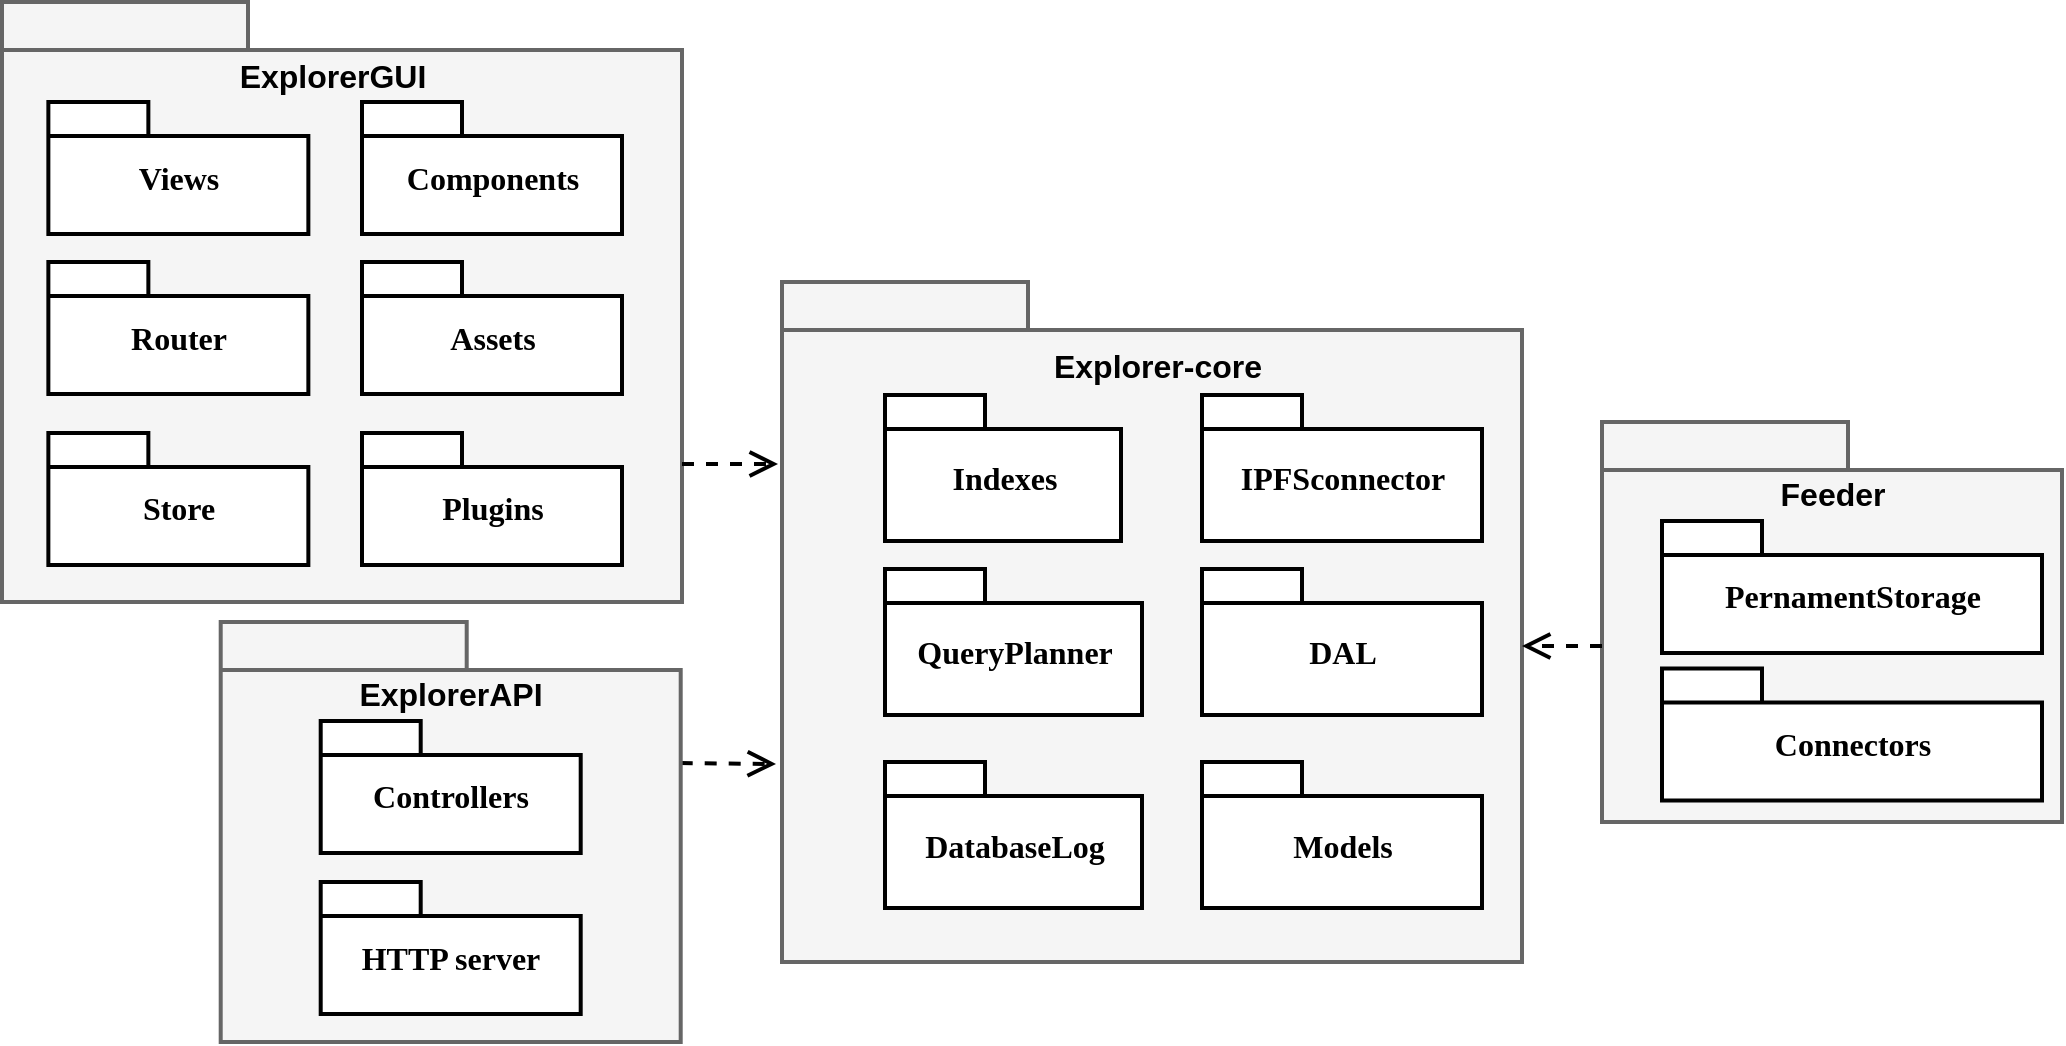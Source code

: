 <mxfile version="13.1.3" pages="2">
    <diagram name="Page-1" id="b5b7bab2-c9e2-2cf4-8b2a-24fd1a2a6d21">
        <mxGraphModel dx="1723" dy="1162" grid="1" gridSize="10" guides="1" tooltips="1" connect="1" arrows="1" fold="1" page="1" pageScale="1" pageWidth="827" pageHeight="1169" background="#ffffff" math="0" shadow="0">
            <root>
                <mxCell id="0"/>
                <mxCell id="1" parent="0"/>
                <mxCell id="80LyueBGvM-nCMoGsdfX-1" value="" style="shape=folder;fontStyle=1;spacingTop=10;tabWidth=123;tabHeight=24;tabPosition=left;html=1;rounded=0;shadow=0;comic=0;labelBackgroundColor=none;strokeColor=#666666;strokeWidth=2;fillColor=#f5f5f5;fontFamily=Verdana;fontSize=16;fontColor=#333333;align=center;" parent="1" vertex="1">
                    <mxGeometry x="610" y="370" width="340" height="300" as="geometry"/>
                </mxCell>
                <mxCell id="KqY3ckBQi1fJBpm4TAEt-18" value="" style="group;fontSize=16;strokeWidth=2;" parent="1" vertex="1" connectable="0">
                    <mxGeometry x="1000" y="530" width="370" height="320" as="geometry"/>
                </mxCell>
                <mxCell id="KqY3ckBQi1fJBpm4TAEt-19" value="" style="shape=folder;fontStyle=1;spacingTop=10;tabWidth=123;tabHeight=24;tabPosition=left;html=1;rounded=0;shadow=0;comic=0;labelBackgroundColor=none;strokeColor=#666666;strokeWidth=2;fillColor=#f5f5f5;fontFamily=Verdana;fontSize=16;fontColor=#333333;align=center;" parent="KqY3ckBQi1fJBpm4TAEt-18" vertex="1">
                    <mxGeometry y="-20" width="370" height="340" as="geometry"/>
                </mxCell>
                <mxCell id="KqY3ckBQi1fJBpm4TAEt-20" value="Explorer-core" style="text;html=1;strokeColor=none;fillColor=none;align=center;verticalAlign=middle;whiteSpace=wrap;rounded=0;fontSize=16;strokeWidth=2;fontStyle=1" parent="KqY3ckBQi1fJBpm4TAEt-18" vertex="1">
                    <mxGeometry x="11.709" y="7.313" width="351.851" height="29.179" as="geometry"/>
                </mxCell>
                <mxCell id="KqY3ckBQi1fJBpm4TAEt-24" value="DAL" style="shape=folder;fontStyle=1;spacingTop=10;tabWidth=50;tabHeight=17;tabPosition=left;html=1;rounded=0;shadow=0;comic=0;labelBackgroundColor=none;strokeColor=#000000;strokeWidth=2;fillColor=#ffffff;fontFamily=Verdana;fontSize=16;fontColor=#000000;align=center;" parent="KqY3ckBQi1fJBpm4TAEt-18" vertex="1">
                    <mxGeometry x="210" y="123.5" width="140" height="73" as="geometry"/>
                </mxCell>
                <mxCell id="VS_JoNfwzERxl3sa2aci-14" value="Indexes" style="shape=folder;fontStyle=1;spacingTop=10;tabWidth=50;tabHeight=17;tabPosition=left;html=1;rounded=0;shadow=0;comic=0;labelBackgroundColor=none;strokeColor=#000000;strokeWidth=2;fillColor=#ffffff;fontFamily=Verdana;fontSize=16;fontColor=#000000;align=center;" parent="KqY3ckBQi1fJBpm4TAEt-18" vertex="1">
                    <mxGeometry x="51.5" y="36.49" width="118" height="73" as="geometry"/>
                </mxCell>
                <mxCell id="VS_JoNfwzERxl3sa2aci-15" value="IPFSconnector" style="shape=folder;fontStyle=1;spacingTop=10;tabWidth=50;tabHeight=17;tabPosition=left;html=1;rounded=0;shadow=0;comic=0;labelBackgroundColor=none;strokeColor=#000000;strokeWidth=2;fillColor=#ffffff;fontFamily=Verdana;fontSize=16;fontColor=#000000;align=center;" parent="KqY3ckBQi1fJBpm4TAEt-18" vertex="1">
                    <mxGeometry x="210" y="36.49" width="140" height="73" as="geometry"/>
                </mxCell>
                <mxCell id="oFc4dSvBAV2mS4RXPy3V-5" value="QueryPlanner" style="shape=folder;fontStyle=1;spacingTop=10;tabWidth=50;tabHeight=17;tabPosition=left;html=1;rounded=0;shadow=0;comic=0;labelBackgroundColor=none;strokeColor=#000000;strokeWidth=2;fillColor=#ffffff;fontFamily=Verdana;fontSize=16;fontColor=#000000;align=center;" parent="KqY3ckBQi1fJBpm4TAEt-18" vertex="1">
                    <mxGeometry x="51.5" y="123.5" width="128.5" height="73" as="geometry"/>
                </mxCell>
                <mxCell id="oFc4dSvBAV2mS4RXPy3V-17" value="Models" style="shape=folder;fontStyle=1;spacingTop=10;tabWidth=50;tabHeight=17;tabPosition=left;html=1;rounded=0;shadow=0;comic=0;labelBackgroundColor=none;strokeColor=#000000;strokeWidth=2;fillColor=#ffffff;fontFamily=Verdana;fontSize=16;fontColor=#000000;align=center;" parent="KqY3ckBQi1fJBpm4TAEt-18" vertex="1">
                    <mxGeometry x="210" y="220" width="140" height="73" as="geometry"/>
                </mxCell>
                <mxCell id="oFc4dSvBAV2mS4RXPy3V-18" value="DatabaseLog" style="shape=folder;fontStyle=1;spacingTop=10;tabWidth=50;tabHeight=17;tabPosition=left;html=1;rounded=0;shadow=0;comic=0;labelBackgroundColor=none;strokeColor=#000000;strokeWidth=2;fillColor=#ffffff;fontFamily=Verdana;fontSize=16;fontColor=#000000;align=center;" parent="KqY3ckBQi1fJBpm4TAEt-18" vertex="1">
                    <mxGeometry x="51.5" y="220" width="128.5" height="73" as="geometry"/>
                </mxCell>
                <mxCell id="KqY3ckBQi1fJBpm4TAEt-14" value="Views" style="shape=folder;fontStyle=1;spacingTop=10;tabWidth=50;tabHeight=17;tabPosition=left;html=1;rounded=0;shadow=0;comic=0;labelBackgroundColor=none;strokeColor=#000000;strokeWidth=2;fillColor=#ffffff;fontFamily=Verdana;fontSize=16;fontColor=#000000;align=center;" parent="1" vertex="1">
                    <mxGeometry x="633.18" y="420" width="130" height="66" as="geometry"/>
                </mxCell>
                <mxCell id="KqY3ckBQi1fJBpm4TAEt-76" style="edgeStyle=none;rounded=0;html=1;dashed=1;labelBackgroundColor=none;startFill=0;endArrow=open;endFill=0;endSize=10;fontFamily=Verdana;fontSize=16;exitX=0;exitY=0;exitDx=340;exitDy=231;exitPerimeter=0;strokeWidth=2;" parent="1" source="80LyueBGvM-nCMoGsdfX-1" edge="1">
                    <mxGeometry relative="1" as="geometry">
                        <mxPoint x="1296.223" y="581" as="sourcePoint"/>
                        <mxPoint x="998" y="601" as="targetPoint"/>
                    </mxGeometry>
                </mxCell>
                <mxCell id="80LyueBGvM-nCMoGsdfX-3" value="Router" style="shape=folder;fontStyle=1;spacingTop=10;tabWidth=50;tabHeight=17;tabPosition=left;html=1;rounded=0;shadow=0;comic=0;labelBackgroundColor=none;strokeColor=#000000;strokeWidth=2;fillColor=#ffffff;fontFamily=Verdana;fontSize=16;fontColor=#000000;align=center;" parent="1" vertex="1">
                    <mxGeometry x="633.18" y="500" width="130" height="66" as="geometry"/>
                </mxCell>
                <mxCell id="80LyueBGvM-nCMoGsdfX-5" value="ExplorerGUI" style="text;html=1;strokeColor=none;fillColor=none;align=center;verticalAlign=middle;whiteSpace=wrap;rounded=0;fontSize=16;strokeWidth=2;fontStyle=1" parent="1" vertex="1">
                    <mxGeometry x="659.995" y="393.557" width="230.656" height="26.444" as="geometry"/>
                </mxCell>
                <mxCell id="VS_JoNfwzERxl3sa2aci-7" style="edgeStyle=none;rounded=0;html=1;dashed=1;labelBackgroundColor=none;startFill=0;endArrow=open;endFill=0;endSize=10;fontFamily=Verdana;fontSize=16;exitX=0;exitY=0;exitDx=230;exitDy=70.5;strokeWidth=2;exitPerimeter=0;" parent="1" source="VS_JoNfwzERxl3sa2aci-20" edge="1">
                    <mxGeometry relative="1" as="geometry">
                        <mxPoint x="1180.0" y="647" as="sourcePoint"/>
                        <mxPoint x="997" y="751" as="targetPoint"/>
                    </mxGeometry>
                </mxCell>
                <mxCell id="VS_JoNfwzERxl3sa2aci-20" value="" style="shape=folder;fontStyle=1;spacingTop=10;tabWidth=123;tabHeight=24;tabPosition=left;html=1;rounded=0;shadow=0;comic=0;labelBackgroundColor=none;strokeColor=#666666;strokeWidth=2;fillColor=#f5f5f5;fontFamily=Verdana;fontSize=16;fontColor=#333333;align=center;" parent="1" vertex="1">
                    <mxGeometry x="719.35" y="680" width="230" height="210" as="geometry"/>
                </mxCell>
                <mxCell id="VS_JoNfwzERxl3sa2aci-5" value="HTTP server" style="shape=folder;fontStyle=1;spacingTop=10;tabWidth=50;tabHeight=17;tabPosition=left;html=1;rounded=0;shadow=0;comic=0;labelBackgroundColor=none;strokeColor=#000000;strokeWidth=2;fillColor=#ffffff;fontFamily=Verdana;fontSize=16;fontColor=#000000;align=center;" parent="1" vertex="1">
                    <mxGeometry x="769.35" y="810" width="130" height="66" as="geometry"/>
                </mxCell>
                <mxCell id="VS_JoNfwzERxl3sa2aci-21" value="Controllers" style="shape=folder;fontStyle=1;spacingTop=10;tabWidth=50;tabHeight=17;tabPosition=left;html=1;rounded=0;shadow=0;comic=0;labelBackgroundColor=none;strokeColor=#000000;strokeWidth=2;fillColor=#ffffff;fontFamily=Verdana;fontSize=16;fontColor=#000000;align=center;" parent="1" vertex="1">
                    <mxGeometry x="769.35" y="729.44" width="130" height="66" as="geometry"/>
                </mxCell>
                <mxCell id="VS_JoNfwzERxl3sa2aci-22" value="ExplorerAPI" style="text;html=1;strokeColor=none;fillColor=none;align=center;verticalAlign=middle;whiteSpace=wrap;rounded=0;fontSize=16;strokeWidth=2;fontStyle=1" parent="1" vertex="1">
                    <mxGeometry x="719.345" y="702.997" width="230.656" height="26.444" as="geometry"/>
                </mxCell>
                <mxCell id="oFc4dSvBAV2mS4RXPy3V-1" value="Components" style="shape=folder;fontStyle=1;spacingTop=10;tabWidth=50;tabHeight=17;tabPosition=left;html=1;rounded=0;shadow=0;comic=0;labelBackgroundColor=none;strokeColor=#000000;strokeWidth=2;fillColor=#ffffff;fontFamily=Verdana;fontSize=16;fontColor=#000000;align=center;" parent="1" vertex="1">
                    <mxGeometry x="790" y="420" width="130" height="66" as="geometry"/>
                </mxCell>
                <mxCell id="oFc4dSvBAV2mS4RXPy3V-2" value="Assets" style="shape=folder;fontStyle=1;spacingTop=10;tabWidth=50;tabHeight=17;tabPosition=left;html=1;rounded=0;shadow=0;comic=0;labelBackgroundColor=none;strokeColor=#000000;strokeWidth=2;fillColor=#ffffff;fontFamily=Verdana;fontSize=16;fontColor=#000000;align=center;" parent="1" vertex="1">
                    <mxGeometry x="790" y="500" width="130" height="66" as="geometry"/>
                </mxCell>
                <mxCell id="oFc4dSvBAV2mS4RXPy3V-6" value="" style="shape=folder;fontStyle=1;spacingTop=10;tabWidth=123;tabHeight=24;tabPosition=left;html=1;rounded=0;shadow=0;comic=0;labelBackgroundColor=none;strokeColor=#666666;strokeWidth=2;fillColor=#f5f5f5;fontFamily=Verdana;fontSize=16;fontColor=#333333;align=center;" parent="1" vertex="1">
                    <mxGeometry x="1410" y="580" width="230" height="200" as="geometry"/>
                </mxCell>
                <mxCell id="oFc4dSvBAV2mS4RXPy3V-7" value="Connectors" style="shape=folder;fontStyle=1;spacingTop=10;tabWidth=50;tabHeight=17;tabPosition=left;html=1;rounded=0;shadow=0;comic=0;labelBackgroundColor=none;strokeColor=#000000;strokeWidth=2;fillColor=#ffffff;fontFamily=Verdana;fontSize=16;fontColor=#000000;align=center;" parent="1" vertex="1">
                    <mxGeometry x="1440" y="703.22" width="190" height="66" as="geometry"/>
                </mxCell>
                <mxCell id="oFc4dSvBAV2mS4RXPy3V-8" value="PernamentStorage" style="shape=folder;fontStyle=1;spacingTop=10;tabWidth=50;tabHeight=17;tabPosition=left;html=1;rounded=0;shadow=0;comic=0;labelBackgroundColor=none;strokeColor=#000000;strokeWidth=2;fillColor=#ffffff;fontFamily=Verdana;fontSize=16;fontColor=#000000;align=center;" parent="1" vertex="1">
                    <mxGeometry x="1440" y="629.44" width="190" height="66" as="geometry"/>
                </mxCell>
                <mxCell id="oFc4dSvBAV2mS4RXPy3V-9" value="Feeder" style="text;html=1;strokeColor=none;fillColor=none;align=center;verticalAlign=middle;whiteSpace=wrap;rounded=0;fontSize=16;strokeWidth=2;fontStyle=1" parent="1" vertex="1">
                    <mxGeometry x="1409.995" y="602.997" width="230.656" height="26.444" as="geometry"/>
                </mxCell>
                <mxCell id="oFc4dSvBAV2mS4RXPy3V-10" style="edgeStyle=none;rounded=0;html=1;dashed=1;labelBackgroundColor=none;startFill=0;endArrow=open;endFill=0;endSize=10;fontFamily=Verdana;fontSize=16;entryX=0;entryY=0;entryDx=370;entryDy=182;entryPerimeter=0;exitX=0;exitY=0;exitDx=0;exitDy=112;exitPerimeter=0;strokeWidth=2;" parent="1" source="oFc4dSvBAV2mS4RXPy3V-6" target="KqY3ckBQi1fJBpm4TAEt-19" edge="1">
                    <mxGeometry relative="1" as="geometry">
                        <mxPoint x="950" y="602" as="sourcePoint"/>
                        <mxPoint x="1010" y="623" as="targetPoint"/>
                    </mxGeometry>
                </mxCell>
                <mxCell id="oFc4dSvBAV2mS4RXPy3V-12" value="Store" style="shape=folder;fontStyle=1;spacingTop=10;tabWidth=50;tabHeight=17;tabPosition=left;html=1;rounded=0;shadow=0;comic=0;labelBackgroundColor=none;strokeColor=#000000;strokeWidth=2;fillColor=#ffffff;fontFamily=Verdana;fontSize=16;fontColor=#000000;align=center;" parent="1" vertex="1">
                    <mxGeometry x="633.18" y="585.44" width="130" height="66" as="geometry"/>
                </mxCell>
                <mxCell id="oFc4dSvBAV2mS4RXPy3V-13" value="Plugins" style="shape=folder;fontStyle=1;spacingTop=10;tabWidth=50;tabHeight=17;tabPosition=left;html=1;rounded=0;shadow=0;comic=0;labelBackgroundColor=none;strokeColor=#000000;strokeWidth=2;fillColor=#ffffff;fontFamily=Verdana;fontSize=16;fontColor=#000000;align=center;" parent="1" vertex="1">
                    <mxGeometry x="790" y="585.44" width="130" height="66" as="geometry"/>
                </mxCell>
            </root>
        </mxGraphModel>
    </diagram>
    <diagram id="7fL-ew4JaQdCir-0GT9L" name="Page-2">
        <mxGraphModel dx="2130" dy="980" grid="1" gridSize="10" guides="1" tooltips="1" connect="1" arrows="1" fold="1" page="1" pageScale="1" pageWidth="827" pageHeight="1169" math="0" shadow="0">
            <root>
                <mxCell id="KX7oSewnv_m229OFyCVA-0"/>
                <mxCell id="KX7oSewnv_m229OFyCVA-1" parent="KX7oSewnv_m229OFyCVA-0"/>
                <mxCell id="KX7oSewnv_m229OFyCVA-12" style="edgeStyle=none;rounded=0;html=1;dashed=1;labelBackgroundColor=none;startFill=0;endArrow=open;endFill=0;endSize=10;fontFamily=Verdana;fontSize=10;exitX=0;exitY=0;exitDx=130;exitDy=41.5;exitPerimeter=0;" parent="KX7oSewnv_m229OFyCVA-1" source="KX7oSewnv_m229OFyCVA-33" edge="1">
                    <mxGeometry relative="1" as="geometry">
                        <mxPoint x="998" y="568" as="targetPoint"/>
                    </mxGeometry>
                </mxCell>
                <mxCell id="KX7oSewnv_m229OFyCVA-13" value="&lt;font style=&quot;font-size: 17px&quot;&gt;AJAX&lt;/font&gt;" style="edgeStyle=none;rounded=0;html=1;dashed=1;labelBackgroundColor=#ffffff;startFill=0;endArrow=open;endFill=0;endSize=10;fontFamily=Verdana;fontSize=10;entryX=0.584;entryY=-0.018;entryDx=0;entryDy=0;entryPerimeter=0;" parent="KX7oSewnv_m229OFyCVA-1" target="KX7oSewnv_m229OFyCVA-15" edge="1">
                    <mxGeometry relative="1" as="geometry">
                        <mxPoint x="1268" y="321" as="sourcePoint"/>
                        <mxPoint x="1268" y="404" as="targetPoint"/>
                    </mxGeometry>
                </mxCell>
                <mxCell id="KX7oSewnv_m229OFyCVA-14" value="" style="shape=folder;fontStyle=1;spacingTop=10;tabWidth=123;tabHeight=24;tabPosition=left;html=1;rounded=0;shadow=0;comic=0;labelBackgroundColor=none;strokeColor=#000000;strokeWidth=1;fillColor=#ffffff;fontFamily=Verdana;fontSize=10;fontColor=#000000;align=center;" parent="KX7oSewnv_m229OFyCVA-1" vertex="1">
                    <mxGeometry x="860" y="400" width="780" height="520" as="geometry"/>
                </mxCell>
                <mxCell id="KX7oSewnv_m229OFyCVA-15" value="&amp;lt;&amp;lt;Layer&amp;gt;&amp;gt;&lt;br&gt;Aplikačná vrstva" style="text;html=1;strokeColor=none;fillColor=none;align=center;verticalAlign=middle;whiteSpace=wrap;rounded=0;" parent="KX7oSewnv_m229OFyCVA-1" vertex="1">
                    <mxGeometry x="779.825" y="424.076" width="836.127" height="39.21" as="geometry"/>
                </mxCell>
                <mxCell id="KX7oSewnv_m229OFyCVA-16" value="" style="group" parent="KX7oSewnv_m229OFyCVA-1" vertex="1" connectable="0">
                    <mxGeometry x="880" y="480" width="318" height="410" as="geometry"/>
                </mxCell>
                <mxCell id="KX7oSewnv_m229OFyCVA-17" value="" style="shape=folder;fontStyle=1;spacingTop=10;tabWidth=123;tabHeight=24;tabPosition=left;html=1;rounded=0;shadow=0;comic=0;labelBackgroundColor=none;strokeColor=#666666;strokeWidth=1;fillColor=#f5f5f5;fontFamily=Verdana;fontSize=10;fontColor=#333333;align=center;" parent="KX7oSewnv_m229OFyCVA-16" vertex="1">
                    <mxGeometry width="210" height="300" as="geometry"/>
                </mxCell>
                <mxCell id="KX7oSewnv_m229OFyCVA-18" value="AplikacnaLogika" style="text;html=1;strokeColor=none;fillColor=none;align=center;verticalAlign=middle;whiteSpace=wrap;rounded=0;" parent="KX7oSewnv_m229OFyCVA-16" vertex="1">
                    <mxGeometry x="19" y="25" width="181" height="25" as="geometry"/>
                </mxCell>
                <mxCell id="KX7oSewnv_m229OFyCVA-33" value="Web API" style="shape=folder;fontStyle=1;spacingTop=10;tabWidth=50;tabHeight=17;tabPosition=left;html=1;rounded=0;shadow=0;comic=0;labelBackgroundColor=none;strokeColor=#000000;strokeWidth=1;fillColor=#ffffff;fontFamily=Verdana;fontSize=10;fontColor=#000000;align=center;" parent="KX7oSewnv_m229OFyCVA-16" vertex="1">
                    <mxGeometry x="13" y="144" width="130" height="66" as="geometry"/>
                </mxCell>
                <mxCell id="4X-Vh9XSac_nBgV54UFt-0" value="Auth" style="shape=folder;fontStyle=1;spacingTop=10;tabWidth=50;tabHeight=17;tabPosition=left;html=1;rounded=0;shadow=0;comic=0;labelBackgroundColor=none;strokeColor=#000000;strokeWidth=1;fillColor=#ffffff;fontFamily=Verdana;fontSize=10;fontColor=#000000;align=center;" parent="KX7oSewnv_m229OFyCVA-16" vertex="1">
                    <mxGeometry x="13" y="230" width="73" height="50" as="geometry"/>
                </mxCell>
                <mxCell id="a8EOSL_f0-xH7wEGTySk-0" value="HTTP server" style="shape=folder;fontStyle=1;spacingTop=10;tabWidth=50;tabHeight=17;tabPosition=left;html=1;rounded=0;shadow=0;comic=0;labelBackgroundColor=none;strokeColor=#000000;strokeWidth=1;fillColor=#ffffff;fontFamily=Verdana;fontSize=10;fontColor=#000000;align=center;" vertex="1" parent="KX7oSewnv_m229OFyCVA-16">
                    <mxGeometry x="13" y="60" width="130" height="66" as="geometry"/>
                </mxCell>
                <mxCell id="KX7oSewnv_m229OFyCVA-38" value="" style="edgeStyle=none;rounded=0;html=1;dashed=1;labelBackgroundColor=#ffffff;startFill=0;endArrow=open;endFill=0;endSize=10;fontFamily=Verdana;fontSize=10;entryX=0.525;entryY=0.15;entryDx=0;entryDy=0;entryPerimeter=0;" parent="KX7oSewnv_m229OFyCVA-1" edge="1">
                    <mxGeometry relative="1" as="geometry">
                        <mxPoint x="1259" y="920" as="sourcePoint"/>
                        <mxPoint x="1259.475" y="1004" as="targetPoint"/>
                    </mxGeometry>
                </mxCell>
                <mxCell id="KX7oSewnv_m229OFyCVA-40" value="" style="group" parent="KX7oSewnv_m229OFyCVA-1" vertex="1" connectable="0">
                    <mxGeometry x="1310" y="460" width="314" height="460" as="geometry"/>
                </mxCell>
                <mxCell id="KX7oSewnv_m229OFyCVA-23" value="" style="shape=folder;fontStyle=1;spacingTop=10;tabWidth=123;tabHeight=24;tabPosition=left;html=1;rounded=0;shadow=0;comic=0;labelBackgroundColor=none;strokeColor=#666666;strokeWidth=1;fillColor=#f5f5f5;fontFamily=Verdana;fontSize=10;fontColor=#333333;align=center;" parent="KX7oSewnv_m229OFyCVA-40" vertex="1">
                    <mxGeometry x="-150" width="464" height="370" as="geometry"/>
                </mxCell>
                <mxCell id="KX7oSewnv_m229OFyCVA-24" value="BiznisLogika" style="text;html=1;strokeColor=none;fillColor=none;align=center;verticalAlign=middle;whiteSpace=wrap;rounded=0;" parent="KX7oSewnv_m229OFyCVA-40" vertex="1">
                    <mxGeometry x="48.043" y="26.127" width="230.656" height="26.444" as="geometry"/>
                </mxCell>
                <mxCell id="KX7oSewnv_m229OFyCVA-25" value="&lt;p style=&quot;margin: 0px ; margin-top: 4px ; text-align: center&quot;&gt;&lt;b&gt;Faktura&lt;/b&gt;&lt;/p&gt;&lt;hr size=&quot;1&quot;&gt;&lt;div style=&quot;height: 2px&quot;&gt;&lt;/div&gt;&lt;div style=&quot;height: 2px&quot;&gt;&lt;/div&gt;" style="verticalAlign=top;align=left;overflow=fill;fontSize=12;fontFamily=Helvetica;html=1;strokeColor=#000000;" parent="KX7oSewnv_m229OFyCVA-40" vertex="1">
                    <mxGeometry x="16.989" y="70" width="80.851" height="50" as="geometry"/>
                </mxCell>
                <mxCell id="KX7oSewnv_m229OFyCVA-26" value="&lt;p style=&quot;margin: 0px ; margin-top: 4px ; text-align: center&quot;&gt;&lt;b&gt;Objednavka&lt;/b&gt;&lt;/p&gt;&lt;hr size=&quot;1&quot;&gt;&lt;div style=&quot;height: 2px&quot;&gt;&lt;/div&gt;&lt;div style=&quot;height: 2px&quot;&gt;&lt;/div&gt;" style="verticalAlign=top;align=left;overflow=fill;fontSize=12;fontFamily=Helvetica;html=1;strokeColor=#000000;" parent="KX7oSewnv_m229OFyCVA-40" vertex="1">
                    <mxGeometry x="107.947" y="70" width="80.851" height="50" as="geometry"/>
                </mxCell>
                <mxCell id="KX7oSewnv_m229OFyCVA-27" value="&lt;p style=&quot;margin: 0px ; margin-top: 4px ; text-align: center&quot;&gt;&lt;b&gt;Dodavatel&lt;/b&gt;&lt;/p&gt;&lt;hr size=&quot;1&quot;&gt;&lt;div style=&quot;height: 2px&quot;&gt;&lt;/div&gt;&lt;div style=&quot;height: 2px&quot;&gt;&lt;/div&gt;" style="verticalAlign=top;align=left;overflow=fill;fontSize=12;fontFamily=Helvetica;html=1;strokeColor=#000000;" parent="KX7oSewnv_m229OFyCVA-40" vertex="1">
                    <mxGeometry x="198.904" y="70" width="80.851" height="50" as="geometry"/>
                </mxCell>
                <mxCell id="KX7oSewnv_m229OFyCVA-28" value="&lt;p style=&quot;margin: 0px ; margin-top: 4px ; text-align: center&quot;&gt;&lt;b&gt;Tovar&lt;/b&gt;&lt;/p&gt;&lt;hr size=&quot;1&quot;&gt;&lt;div style=&quot;height: 2px&quot;&gt;&lt;/div&gt;&lt;div style=&quot;height: 2px&quot;&gt;&lt;/div&gt;" style="verticalAlign=top;align=left;overflow=fill;fontSize=12;fontFamily=Helvetica;html=1;strokeColor=#000000;" parent="KX7oSewnv_m229OFyCVA-40" vertex="1">
                    <mxGeometry x="16.989" y="135" width="80.851" height="50" as="geometry"/>
                </mxCell>
                <mxCell id="KX7oSewnv_m229OFyCVA-29" value="&lt;p style=&quot;margin: 0px ; margin-top: 4px ; text-align: center&quot;&gt;&lt;b&gt;KonkretnyTovar&lt;/b&gt;&lt;/p&gt;&lt;hr size=&quot;1&quot;&gt;&lt;div style=&quot;height: 2px&quot;&gt;&lt;/div&gt;&lt;div style=&quot;height: 2px&quot;&gt;&lt;/div&gt;" style="verticalAlign=top;align=left;overflow=fill;fontSize=12;fontFamily=Helvetica;html=1;strokeColor=#000000;" parent="KX7oSewnv_m229OFyCVA-40" vertex="1">
                    <mxGeometry x="107.947" y="135" width="101.064" height="50" as="geometry"/>
                </mxCell>
                <mxCell id="KX7oSewnv_m229OFyCVA-30" value="&lt;p style=&quot;margin: 0px ; margin-top: 4px ; text-align: center&quot;&gt;&lt;b&gt;PolozkaObjednavky&lt;/b&gt;&lt;/p&gt;&lt;hr size=&quot;1&quot;&gt;&lt;div style=&quot;height: 2px&quot;&gt;&lt;/div&gt;&lt;div style=&quot;height: 2px&quot;&gt;&lt;/div&gt;" style="verticalAlign=top;align=left;overflow=fill;fontSize=12;fontFamily=Helvetica;html=1;strokeColor=#000000;" parent="KX7oSewnv_m229OFyCVA-40" vertex="1">
                    <mxGeometry x="178.489" y="195" width="121.277" height="50" as="geometry"/>
                </mxCell>
                <mxCell id="KX7oSewnv_m229OFyCVA-31" value="&lt;p style=&quot;margin: 0px ; margin-top: 4px ; text-align: center&quot;&gt;&lt;b&gt;&lt;i&gt;DBEntity&lt;/i&gt;&lt;/b&gt;&lt;/p&gt;&lt;hr size=&quot;1&quot;&gt;&lt;div style=&quot;height: 2px&quot;&gt;&lt;/div&gt;&lt;div style=&quot;height: 2px&quot;&gt;&lt;/div&gt;" style="verticalAlign=top;align=left;overflow=fill;fontSize=12;fontFamily=Helvetica;html=1;strokeColor=#000000;" parent="KX7oSewnv_m229OFyCVA-40" vertex="1">
                    <mxGeometry x="218.872" y="135" width="80.851" height="50" as="geometry"/>
                </mxCell>
                <mxCell id="hhVT4grvn_KgvLMjBg9z-1" value="&lt;p style=&quot;margin: 0px ; margin-top: 4px ; text-align: center&quot;&gt;&lt;b&gt;FakturyFactory&lt;/b&gt;&lt;/p&gt;&lt;hr size=&quot;1&quot;&gt;&lt;div style=&quot;height: 2px&quot;&gt;&lt;/div&gt;&lt;div style=&quot;height: 2px&quot;&gt;&lt;/div&gt;" style="verticalAlign=top;align=left;overflow=fill;fontSize=12;fontFamily=Helvetica;html=1;strokeColor=#000000;" vertex="1" parent="KX7oSewnv_m229OFyCVA-40">
                    <mxGeometry x="-122" y="135" width="91" height="50" as="geometry"/>
                </mxCell>
                <mxCell id="hhVT4grvn_KgvLMjBg9z-2" value="&lt;p style=&quot;margin: 0px ; margin-top: 4px ; text-align: center&quot;&gt;&lt;b&gt;Faktura&lt;/b&gt;&lt;/p&gt;&lt;hr size=&quot;1&quot;&gt;&lt;div style=&quot;height: 2px&quot;&gt;&lt;/div&gt;&lt;div style=&quot;height: 2px&quot;&gt;&lt;/div&gt;" style="verticalAlign=top;align=left;overflow=fill;fontSize=12;fontFamily=Helvetica;html=1;strokeColor=#000000;" vertex="1" parent="KX7oSewnv_m229OFyCVA-40">
                    <mxGeometry x="-121" y="70" width="91" height="50" as="geometry"/>
                </mxCell>
                <mxCell id="hhVT4grvn_KgvLMjBg9z-0" style="edgeStyle=orthogonalEdgeStyle;rounded=0;orthogonalLoop=1;jettySize=auto;html=1;entryX=0.5;entryY=1;entryDx=0;entryDy=0;dashed=1;endArrow=open;endFill=0;" edge="1" parent="KX7oSewnv_m229OFyCVA-40" source="hhVT4grvn_KgvLMjBg9z-1" target="hhVT4grvn_KgvLMjBg9z-2">
                    <mxGeometry relative="1" as="geometry">
                        <Array as="points">
                            <mxPoint x="-75" y="125"/>
                        </Array>
                    </mxGeometry>
                </mxCell>
                <mxCell id="hhVT4grvn_KgvLMjBg9z-4" style="edgeStyle=orthogonalEdgeStyle;rounded=0;orthogonalLoop=1;jettySize=auto;html=1;entryX=0.5;entryY=1;entryDx=0;entryDy=0;dashed=1;endArrow=open;endFill=0;" edge="1" parent="KX7oSewnv_m229OFyCVA-40" source="hhVT4grvn_KgvLMjBg9z-6" target="hhVT4grvn_KgvLMjBg9z-1">
                    <mxGeometry relative="1" as="geometry">
                        <Array as="points">
                            <mxPoint x="-77" y="200"/>
                            <mxPoint x="-77" y="200"/>
                        </Array>
                    </mxGeometry>
                </mxCell>
                <mxCell id="hhVT4grvn_KgvLMjBg9z-6" value="&lt;p style=&quot;margin: 0px ; margin-top: 4px ; text-align: center&quot;&gt;&lt;b&gt;PokladnicnySystem&lt;/b&gt;&lt;/p&gt;&lt;hr size=&quot;1&quot;&gt;&lt;div style=&quot;height: 2px&quot;&gt;&lt;/div&gt;&lt;div style=&quot;height: 2px&quot;&gt;&lt;/div&gt;" style="verticalAlign=top;align=left;overflow=fill;fontSize=12;fontFamily=Helvetica;html=1;strokeColor=#000000;" vertex="1" parent="KX7oSewnv_m229OFyCVA-40">
                    <mxGeometry x="-121" y="210" width="131" height="50" as="geometry"/>
                </mxCell>
                <mxCell id="hhVT4grvn_KgvLMjBg9z-7" value="&lt;p style=&quot;margin: 0px ; margin-top: 4px ; text-align: center&quot;&gt;&lt;b&gt;Pokladna&lt;/b&gt;&lt;/p&gt;&lt;hr size=&quot;1&quot;&gt;&lt;div style=&quot;height: 2px&quot;&gt;&lt;/div&gt;&lt;div style=&quot;height: 2px&quot;&gt;&lt;/div&gt;" style="verticalAlign=top;align=left;overflow=fill;fontSize=12;fontFamily=Helvetica;html=1;strokeColor=#000000;" vertex="1" parent="KX7oSewnv_m229OFyCVA-40">
                    <mxGeometry x="-81" y="270" width="91" height="50" as="geometry"/>
                </mxCell>
                <mxCell id="hhVT4grvn_KgvLMjBg9z-3" style="edgeStyle=orthogonalEdgeStyle;rounded=0;orthogonalLoop=1;jettySize=auto;html=1;exitX=0.156;exitY=1.002;exitDx=0;exitDy=0;entryX=0;entryY=0.5;entryDx=0;entryDy=0;dashed=1;endArrow=open;endFill=0;exitPerimeter=0;" edge="1" parent="KX7oSewnv_m229OFyCVA-40" source="hhVT4grvn_KgvLMjBg9z-6" target="hhVT4grvn_KgvLMjBg9z-7">
                    <mxGeometry relative="1" as="geometry">
                        <Array as="points">
                            <mxPoint x="-101" y="295"/>
                        </Array>
                    </mxGeometry>
                </mxCell>
                <mxCell id="hhVT4grvn_KgvLMjBg9z-8" value="PDFprinter" style="shape=folder;fontStyle=1;spacingTop=10;tabWidth=50;tabHeight=17;tabPosition=left;html=1;rounded=0;shadow=0;comic=0;labelBackgroundColor=none;strokeColor=#000000;strokeWidth=1;fillColor=#ffffff;fontFamily=Verdana;fontSize=10;fontColor=#000000;align=center;" vertex="1" parent="KX7oSewnv_m229OFyCVA-40">
                    <mxGeometry x="47.922" y="200" width="108.356" height="50" as="geometry"/>
                </mxCell>
                <mxCell id="hhVT4grvn_KgvLMjBg9z-5" style="edgeStyle=orthogonalEdgeStyle;rounded=0;orthogonalLoop=1;jettySize=auto;html=1;entryX=0;entryY=0;entryDx=0;entryDy=33.5;entryPerimeter=0;dashed=1;endArrow=open;endFill=0;" edge="1" parent="KX7oSewnv_m229OFyCVA-40" source="hhVT4grvn_KgvLMjBg9z-6" target="hhVT4grvn_KgvLMjBg9z-8">
                    <mxGeometry relative="1" as="geometry">
                        <Array as="points">
                            <mxPoint x="19" y="234"/>
                            <mxPoint x="19" y="234"/>
                        </Array>
                    </mxGeometry>
                </mxCell>
                <mxCell id="KX7oSewnv_m229OFyCVA-20" value="&lt;p style=&quot;margin: 0px ; margin-top: 4px ; text-align: center&quot;&gt;&lt;b&gt;DatabaseConnector&amp;nbsp;&lt;/b&gt;&lt;/p&gt;&lt;hr size=&quot;1&quot;&gt;&lt;div style=&quot;height: 2px&quot;&gt;&lt;/div&gt;&lt;div style=&quot;height: 2px&quot;&gt;&lt;/div&gt;" style="verticalAlign=top;align=left;overflow=fill;fontSize=12;fontFamily=Helvetica;html=1;strokeColor=#000000;" parent="KX7oSewnv_m229OFyCVA-40" vertex="1">
                    <mxGeometry x="176.5" y="266" width="123" height="54" as="geometry"/>
                </mxCell>
                <mxCell id="KX7oSewnv_m229OFyCVA-19" value="Api controllers" style="shape=folder;fontStyle=1;spacingTop=10;tabWidth=50;tabHeight=17;tabPosition=left;html=1;rounded=0;shadow=0;comic=0;labelBackgroundColor=none;strokeColor=#000000;strokeWidth=1;fillColor=#ffffff;fontFamily=Verdana;fontSize=10;fontColor=#000000;align=center;" parent="KX7oSewnv_m229OFyCVA-40" vertex="1">
                    <mxGeometry x="47.922" y="270" width="108.356" height="50" as="geometry"/>
                </mxCell>
                <mxCell id="JqByLIqYT_ua4_V87sz3-0" value="" style="shape=folder;fontStyle=1;spacingTop=10;tabWidth=123;tabHeight=24;tabPosition=left;html=1;rounded=0;shadow=0;comic=0;labelBackgroundColor=none;strokeColor=#000000;strokeWidth=1;fillColor=#ffffff;fontFamily=Verdana;fontSize=10;fontColor=#000000;align=center;" vertex="1" parent="KX7oSewnv_m229OFyCVA-1">
                    <mxGeometry x="1058" y="979" width="364" height="190" as="geometry"/>
                </mxCell>
                <mxCell id="JqByLIqYT_ua4_V87sz3-1" value="&amp;lt;&amp;lt;Layer&amp;gt;&amp;gt;&lt;br&gt;Dátová" style="text;html=1;strokeColor=none;fillColor=none;align=center;verticalAlign=middle;whiteSpace=wrap;rounded=0;" vertex="1" parent="KX7oSewnv_m229OFyCVA-1">
                    <mxGeometry x="1164" y="1009" width="174" height="23" as="geometry"/>
                </mxCell>
                <mxCell id="JqByLIqYT_ua4_V87sz3-2" value="DBMS" style="shape=folder;fontStyle=1;spacingTop=10;tabWidth=50;tabHeight=17;tabPosition=left;html=1;rounded=0;shadow=0;comic=0;labelBackgroundColor=none;strokeColor=#000000;strokeWidth=1;fillColor=#ffffff;fontFamily=Verdana;fontSize=10;fontColor=#000000;align=center;" vertex="1" parent="KX7oSewnv_m229OFyCVA-1">
                    <mxGeometry x="1293.422" y="1071.4" width="91.084" height="52.8" as="geometry"/>
                </mxCell>
                <mxCell id="JqByLIqYT_ua4_V87sz3-3" value="QueryEngine" style="shape=folder;fontStyle=1;spacingTop=10;tabWidth=50;tabHeight=17;tabPosition=left;html=1;rounded=0;shadow=0;comic=0;labelBackgroundColor=none;strokeColor=#000000;strokeWidth=1;fillColor=#ffffff;fontFamily=Verdana;fontSize=10;fontColor=#000000;align=center;" vertex="1" parent="KX7oSewnv_m229OFyCVA-1">
                    <mxGeometry x="1134.024" y="1071.4" width="91.084" height="52.8" as="geometry"/>
                </mxCell>
                <mxCell id="JqByLIqYT_ua4_V87sz3-4" value="" style="edgeStyle=none;rounded=0;html=1;dashed=1;labelBackgroundColor=#ffffff;startFill=0;endArrow=open;endFill=0;endSize=10;fontFamily=Verdana;fontSize=10;entryX=0;entryY=0;entryDx=0;entryDy=34.9;entryPerimeter=0;exitX=0;exitY=0;exitDx=91.084;exitDy=34.9;exitPerimeter=0;" edge="1" parent="KX7oSewnv_m229OFyCVA-1" source="JqByLIqYT_ua4_V87sz3-3" target="JqByLIqYT_ua4_V87sz3-2">
                    <mxGeometry relative="1" as="geometry">
                        <mxPoint x="89.488" y="195.03" as="sourcePoint"/>
                        <mxPoint x="131.614" y="230.01" as="targetPoint"/>
                    </mxGeometry>
                </mxCell>
                <mxCell id="bgXhLQ2tx4JQvuOc6iXU-0" value="" style="group" vertex="1" connectable="0" parent="KX7oSewnv_m229OFyCVA-1">
                    <mxGeometry x="920" y="20" width="610" height="320" as="geometry"/>
                </mxCell>
                <mxCell id="bgXhLQ2tx4JQvuOc6iXU-1" value="" style="shape=folder;fontStyle=1;spacingTop=10;tabWidth=123;tabHeight=24;tabPosition=left;html=1;rounded=0;shadow=0;comic=0;labelBackgroundColor=none;strokeColor=#000000;strokeWidth=1;fillColor=#ffffff;fontFamily=Verdana;fontSize=10;fontColor=#000000;align=center;" vertex="1" parent="bgXhLQ2tx4JQvuOc6iXU-0">
                    <mxGeometry width="610" height="300" as="geometry"/>
                </mxCell>
                <mxCell id="bgXhLQ2tx4JQvuOc6iXU-2" value="&amp;lt;&amp;lt;Layer&amp;gt;&amp;gt;&lt;br&gt;Prezentačná vrstva" style="text;html=1;strokeColor=none;fillColor=none;align=center;verticalAlign=middle;whiteSpace=wrap;rounded=0;" vertex="1" parent="bgXhLQ2tx4JQvuOc6iXU-0">
                    <mxGeometry x="19.304" y="29.356" width="580.079" height="27.356" as="geometry"/>
                </mxCell>
                <mxCell id="bgXhLQ2tx4JQvuOc6iXU-3" value="" style="shape=folder;fontStyle=1;spacingTop=10;tabWidth=123;tabHeight=24;tabPosition=left;html=1;rounded=0;shadow=0;comic=0;labelBackgroundColor=none;strokeColor=#666666;strokeWidth=1;fillColor=#f5f5f5;fontFamily=Verdana;fontSize=10;fontColor=#333333;align=center;" vertex="1" parent="bgXhLQ2tx4JQvuOc6iXU-0">
                    <mxGeometry x="30" y="43" width="560" height="237" as="geometry"/>
                </mxCell>
                <mxCell id="bgXhLQ2tx4JQvuOc6iXU-4" style="edgeStyle=none;rounded=0;html=1;dashed=1;labelBackgroundColor=none;startFill=0;endArrow=open;endFill=0;endSize=10;fontFamily=Verdana;fontSize=10;entryX=-0.003;entryY=0.411;entryPerimeter=0;" edge="1" parent="KX7oSewnv_m229OFyCVA-1" source="bgXhLQ2tx4JQvuOc6iXU-6" target="bgXhLQ2tx4JQvuOc6iXU-9">
                    <mxGeometry relative="1" as="geometry"/>
                </mxCell>
                <mxCell id="bgXhLQ2tx4JQvuOc6iXU-5" style="edgeStyle=none;rounded=0;html=1;dashed=1;labelBackgroundColor=none;startFill=0;endArrow=open;endFill=0;endSize=10;fontFamily=Verdana;fontSize=10;entryX=0;entryY=0;entryPerimeter=0;exitX=0;exitY=0;exitDx=112;exitDy=43.5;exitPerimeter=0;entryDx=0;entryDy=43.5;" edge="1" parent="KX7oSewnv_m229OFyCVA-1" source="bgXhLQ2tx4JQvuOc6iXU-7" target="bgXhLQ2tx4JQvuOc6iXU-6">
                    <mxGeometry relative="1" as="geometry"/>
                </mxCell>
                <mxCell id="bgXhLQ2tx4JQvuOc6iXU-6" value="jQuery" style="shape=folder;fontStyle=1;spacingTop=10;tabWidth=50;tabHeight=17;tabPosition=left;html=1;rounded=0;shadow=0;comic=0;labelBackgroundColor=none;strokeColor=#000000;strokeWidth=1;fillColor=#ffffff;fontFamily=Verdana;fontSize=10;fontColor=#000000;align=center;" vertex="1" parent="KX7oSewnv_m229OFyCVA-1">
                    <mxGeometry x="1167.5" y="114.5" width="112" height="70" as="geometry"/>
                </mxCell>
                <mxCell id="bgXhLQ2tx4JQvuOc6iXU-7" value="Web application" style="shape=folder;fontStyle=1;spacingTop=10;tabWidth=50;tabHeight=17;tabPosition=left;html=1;rounded=0;shadow=0;comic=0;labelBackgroundColor=none;strokeColor=#000000;strokeWidth=1;fillColor=#ffffff;fontFamily=Verdana;fontSize=10;fontColor=#000000;align=center;" vertex="1" parent="KX7oSewnv_m229OFyCVA-1">
                    <mxGeometry x="960" y="114.5" width="112" height="70" as="geometry"/>
                </mxCell>
                <mxCell id="bgXhLQ2tx4JQvuOc6iXU-8" value="Bootstrap" style="shape=folder;fontStyle=1;spacingTop=10;tabWidth=50;tabHeight=17;tabPosition=left;html=1;rounded=0;shadow=0;comic=0;labelBackgroundColor=none;strokeColor=#000000;strokeWidth=1;fillColor=#ffffff;fontFamily=Verdana;fontSize=10;fontColor=#000000;align=center;" vertex="1" parent="KX7oSewnv_m229OFyCVA-1">
                    <mxGeometry x="1167.5" y="214.5" width="112" height="70" as="geometry"/>
                </mxCell>
                <mxCell id="bgXhLQ2tx4JQvuOc6iXU-9" value="XHR" style="shape=folder;fontStyle=1;spacingTop=10;tabWidth=50;tabHeight=17;tabPosition=left;html=1;rounded=0;shadow=0;comic=0;labelBackgroundColor=none;strokeColor=#000000;strokeWidth=1;fillColor=#ffffff;fontFamily=Verdana;fontSize=10;fontColor=#000000;align=center;" vertex="1" parent="KX7oSewnv_m229OFyCVA-1">
                    <mxGeometry x="1370" y="120" width="112" height="70" as="geometry"/>
                </mxCell>
                <mxCell id="bgXhLQ2tx4JQvuOc6iXU-10" style="edgeStyle=none;rounded=0;html=1;dashed=1;labelBackgroundColor=none;startFill=0;endArrow=open;endFill=0;endSize=10;fontFamily=Verdana;fontSize=10;entryX=0;entryY=0;entryPerimeter=0;exitX=0;exitY=0;exitDx=112;exitDy=43.5;exitPerimeter=0;entryDx=0;entryDy=30.25;" edge="1" parent="KX7oSewnv_m229OFyCVA-1" source="bgXhLQ2tx4JQvuOc6iXU-7" target="bgXhLQ2tx4JQvuOc6iXU-8">
                    <mxGeometry relative="1" as="geometry">
                        <mxPoint x="1082" y="168" as="sourcePoint"/>
                        <mxPoint x="1177.5" y="168" as="targetPoint"/>
                    </mxGeometry>
                </mxCell>
                <mxCell id="bgXhLQ2tx4JQvuOc6iXU-11" value="GUI" style="text;html=1;strokeColor=none;fillColor=none;align=center;verticalAlign=middle;whiteSpace=wrap;rounded=0;" vertex="1" parent="KX7oSewnv_m229OFyCVA-1">
                    <mxGeometry x="1096.835" y="85.627" width="230.656" height="26.444" as="geometry"/>
                </mxCell>
                <mxCell id="a8EOSL_f0-xH7wEGTySk-2" value="" style="edgeStyle=none;rounded=0;html=1;dashed=1;labelBackgroundColor=#ffffff;startFill=0;endArrow=open;endFill=0;endSize=10;fontFamily=Verdana;fontSize=10;entryX=0;entryY=0;entryDx=0;entryDy=110.5;entryPerimeter=0;exitX=0;exitY=0;exitDx=210;exitDy=93;exitPerimeter=0;" edge="1" parent="KX7oSewnv_m229OFyCVA-1" source="KX7oSewnv_m229OFyCVA-17" target="KX7oSewnv_m229OFyCVA-23">
                    <mxGeometry relative="1" as="geometry">
                        <mxPoint x="1269" y="930" as="sourcePoint"/>
                        <mxPoint x="1269.475" y="1014" as="targetPoint"/>
                    </mxGeometry>
                </mxCell>
                <mxCell id="a8EOSL_f0-xH7wEGTySk-3" value="" style="edgeStyle=none;rounded=0;html=1;dashed=1;labelBackgroundColor=#ffffff;startFill=0;endArrow=open;endFill=0;endSize=10;fontFamily=Verdana;fontSize=10;entryX=0;entryY=0;entryDx=210;entryDy=162;entryPerimeter=0;exitX=-0.009;exitY=0.488;exitDx=0;exitDy=0;exitPerimeter=0;" edge="1" parent="KX7oSewnv_m229OFyCVA-1" source="KX7oSewnv_m229OFyCVA-23" target="KX7oSewnv_m229OFyCVA-17">
                    <mxGeometry relative="1" as="geometry">
                        <mxPoint x="1060" y="583" as="sourcePoint"/>
                        <mxPoint x="1170" y="580.5" as="targetPoint"/>
                    </mxGeometry>
                </mxCell>
            </root>
        </mxGraphModel>
    </diagram>
</mxfile>